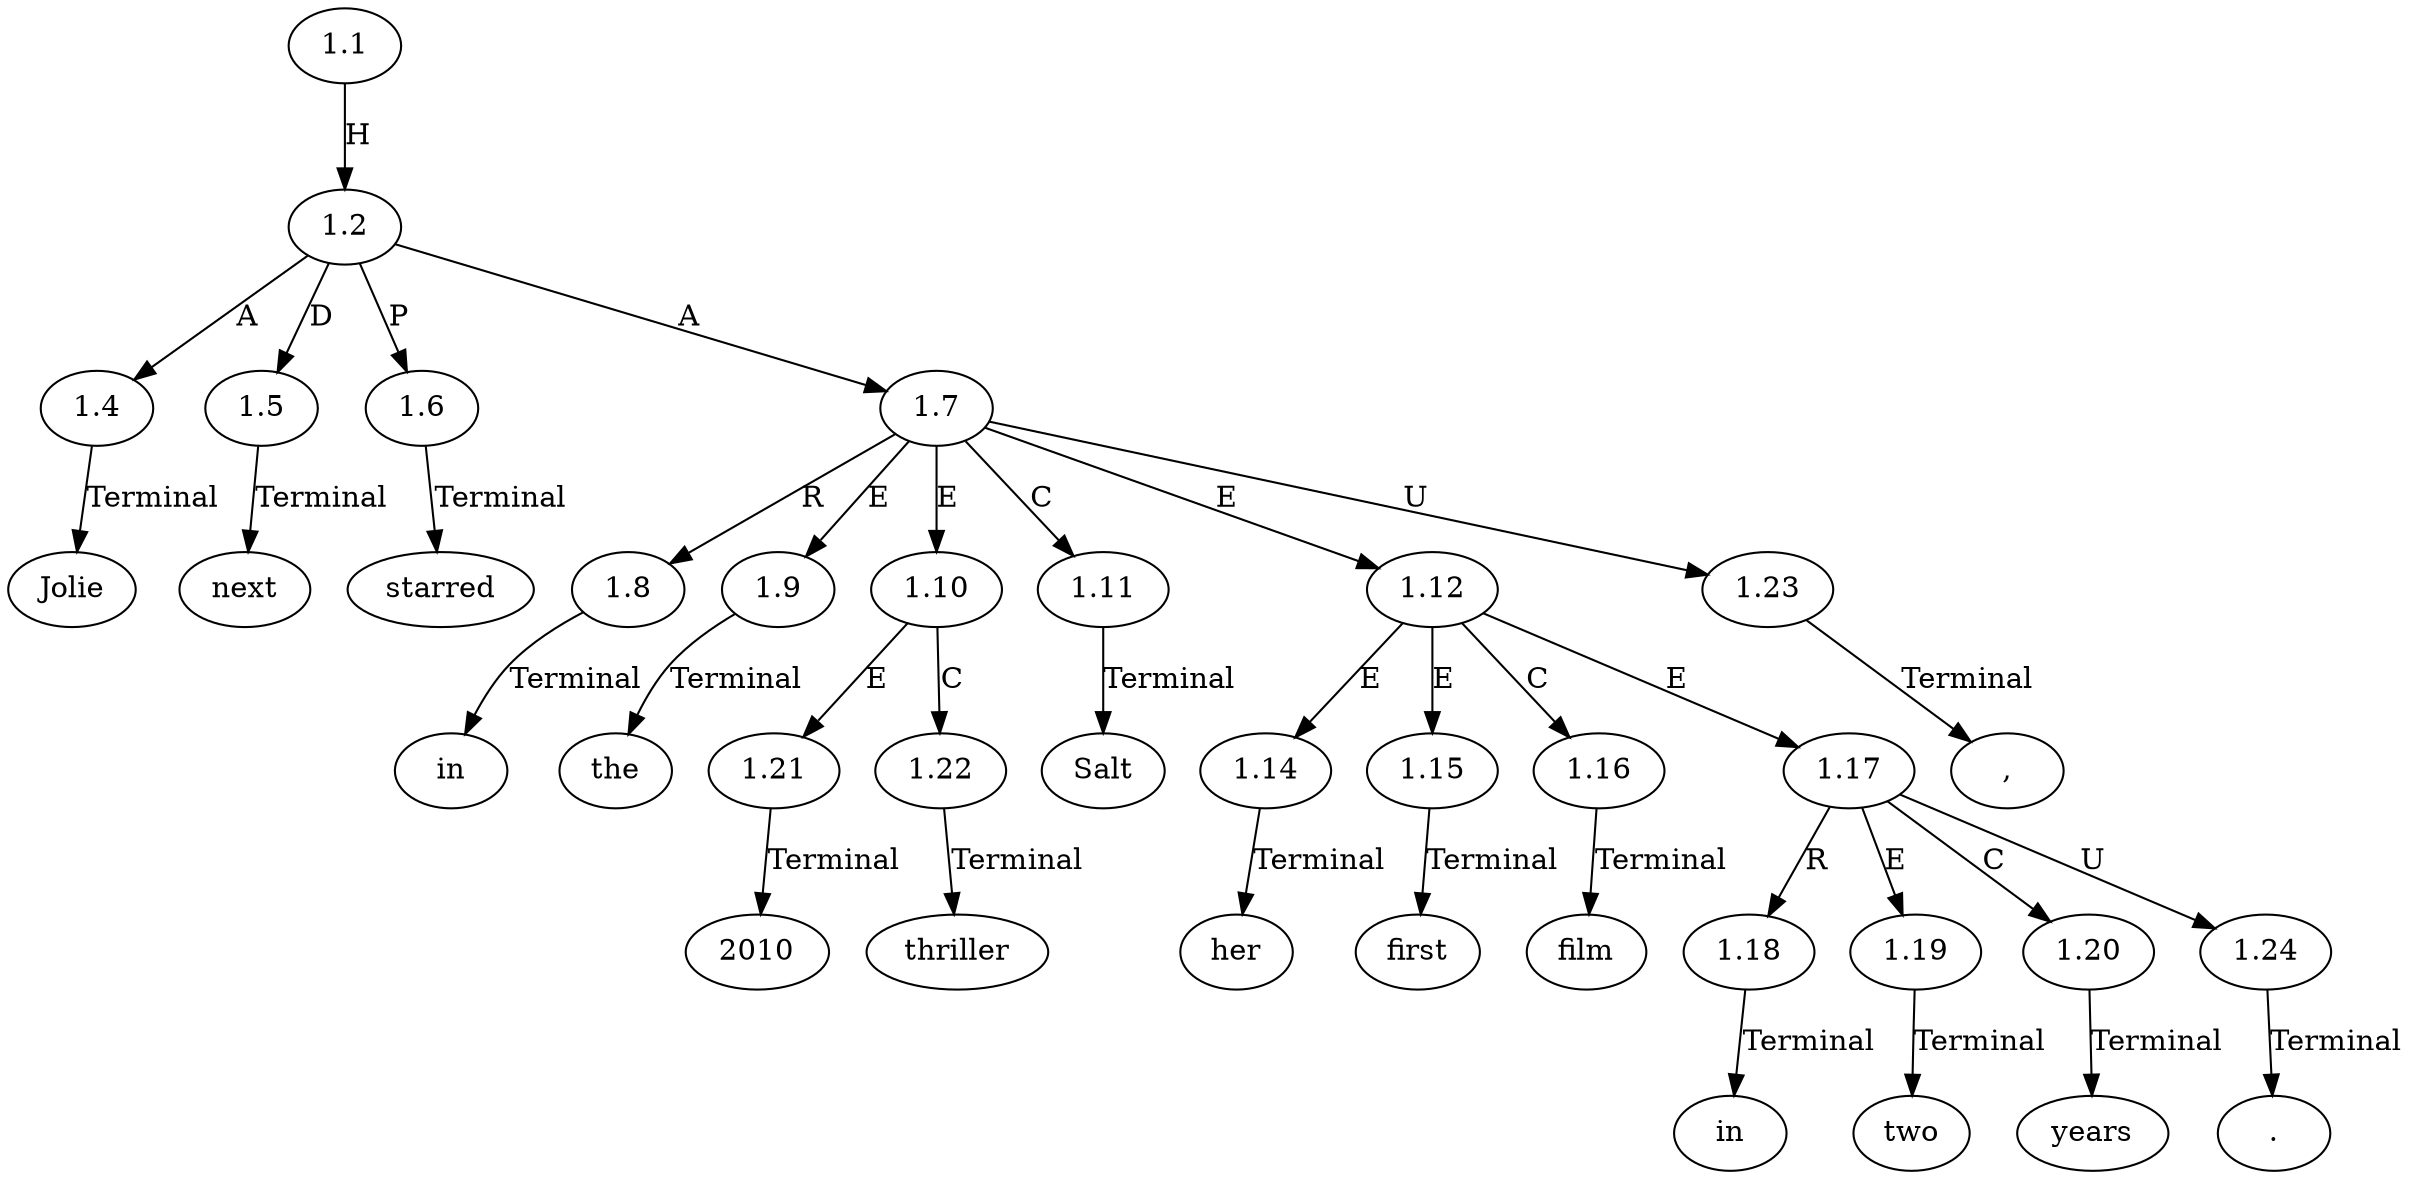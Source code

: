 // Graph
digraph {
	0.1 [label=Jolie ordering=out]
	0.10 [label=her ordering=out]
	0.11 [label=first ordering=out]
	0.12 [label=film ordering=out]
	0.13 [label=in ordering=out]
	0.14 [label=two ordering=out]
	0.15 [label=years ordering=out]
	0.16 [label="." ordering=out]
	0.2 [label=next ordering=out]
	0.3 [label=starred ordering=out]
	0.4 [label=in ordering=out]
	0.5 [label=the ordering=out]
	0.6 [label=2010 ordering=out]
	0.7 [label=thriller ordering=out]
	0.8 [label=Salt ordering=out]
	0.9 [label="," ordering=out]
	1.1 [label=1.1 ordering=out]
	1.2 [label=1.2 ordering=out]
	1.4 [label=1.4 ordering=out]
	1.5 [label=1.5 ordering=out]
	1.6 [label=1.6 ordering=out]
	1.7 [label=1.7 ordering=out]
	1.8 [label=1.8 ordering=out]
	1.9 [label=1.9 ordering=out]
	1.10 [label=1.10 ordering=out]
	1.11 [label=1.11 ordering=out]
	1.12 [label=1.12 ordering=out]
	1.14 [label=1.14 ordering=out]
	1.15 [label=1.15 ordering=out]
	1.16 [label=1.16 ordering=out]
	1.17 [label=1.17 ordering=out]
	1.18 [label=1.18 ordering=out]
	1.19 [label=1.19 ordering=out]
	1.20 [label=1.20 ordering=out]
	1.21 [label=1.21 ordering=out]
	1.22 [label=1.22 ordering=out]
	1.23 [label=1.23 ordering=out]
	1.24 [label=1.24 ordering=out]
	1.1 -> 1.2 [label=H ordering=out]
	1.2 -> 1.4 [label=A ordering=out]
	1.2 -> 1.5 [label=D ordering=out]
	1.2 -> 1.6 [label=P ordering=out]
	1.2 -> 1.7 [label=A ordering=out]
	1.4 -> 0.1 [label=Terminal ordering=out]
	1.5 -> 0.2 [label=Terminal ordering=out]
	1.6 -> 0.3 [label=Terminal ordering=out]
	1.7 -> 1.8 [label=R ordering=out]
	1.7 -> 1.9 [label=E ordering=out]
	1.7 -> 1.10 [label=E ordering=out]
	1.7 -> 1.11 [label=C ordering=out]
	1.7 -> 1.12 [label=E ordering=out]
	1.7 -> 1.23 [label=U ordering=out]
	1.8 -> 0.4 [label=Terminal ordering=out]
	1.9 -> 0.5 [label=Terminal ordering=out]
	1.10 -> 1.21 [label=E ordering=out]
	1.10 -> 1.22 [label=C ordering=out]
	1.11 -> 0.8 [label=Terminal ordering=out]
	1.12 -> 1.14 [label=E ordering=out]
	1.12 -> 1.15 [label=E ordering=out]
	1.12 -> 1.16 [label=C ordering=out]
	1.12 -> 1.17 [label=E ordering=out]
	1.14 -> 0.10 [label=Terminal ordering=out]
	1.15 -> 0.11 [label=Terminal ordering=out]
	1.16 -> 0.12 [label=Terminal ordering=out]
	1.17 -> 1.18 [label=R ordering=out]
	1.17 -> 1.19 [label=E ordering=out]
	1.17 -> 1.20 [label=C ordering=out]
	1.17 -> 1.24 [label=U ordering=out]
	1.18 -> 0.13 [label=Terminal ordering=out]
	1.19 -> 0.14 [label=Terminal ordering=out]
	1.20 -> 0.15 [label=Terminal ordering=out]
	1.21 -> 0.6 [label=Terminal ordering=out]
	1.22 -> 0.7 [label=Terminal ordering=out]
	1.23 -> 0.9 [label=Terminal ordering=out]
	1.24 -> 0.16 [label=Terminal ordering=out]
}

